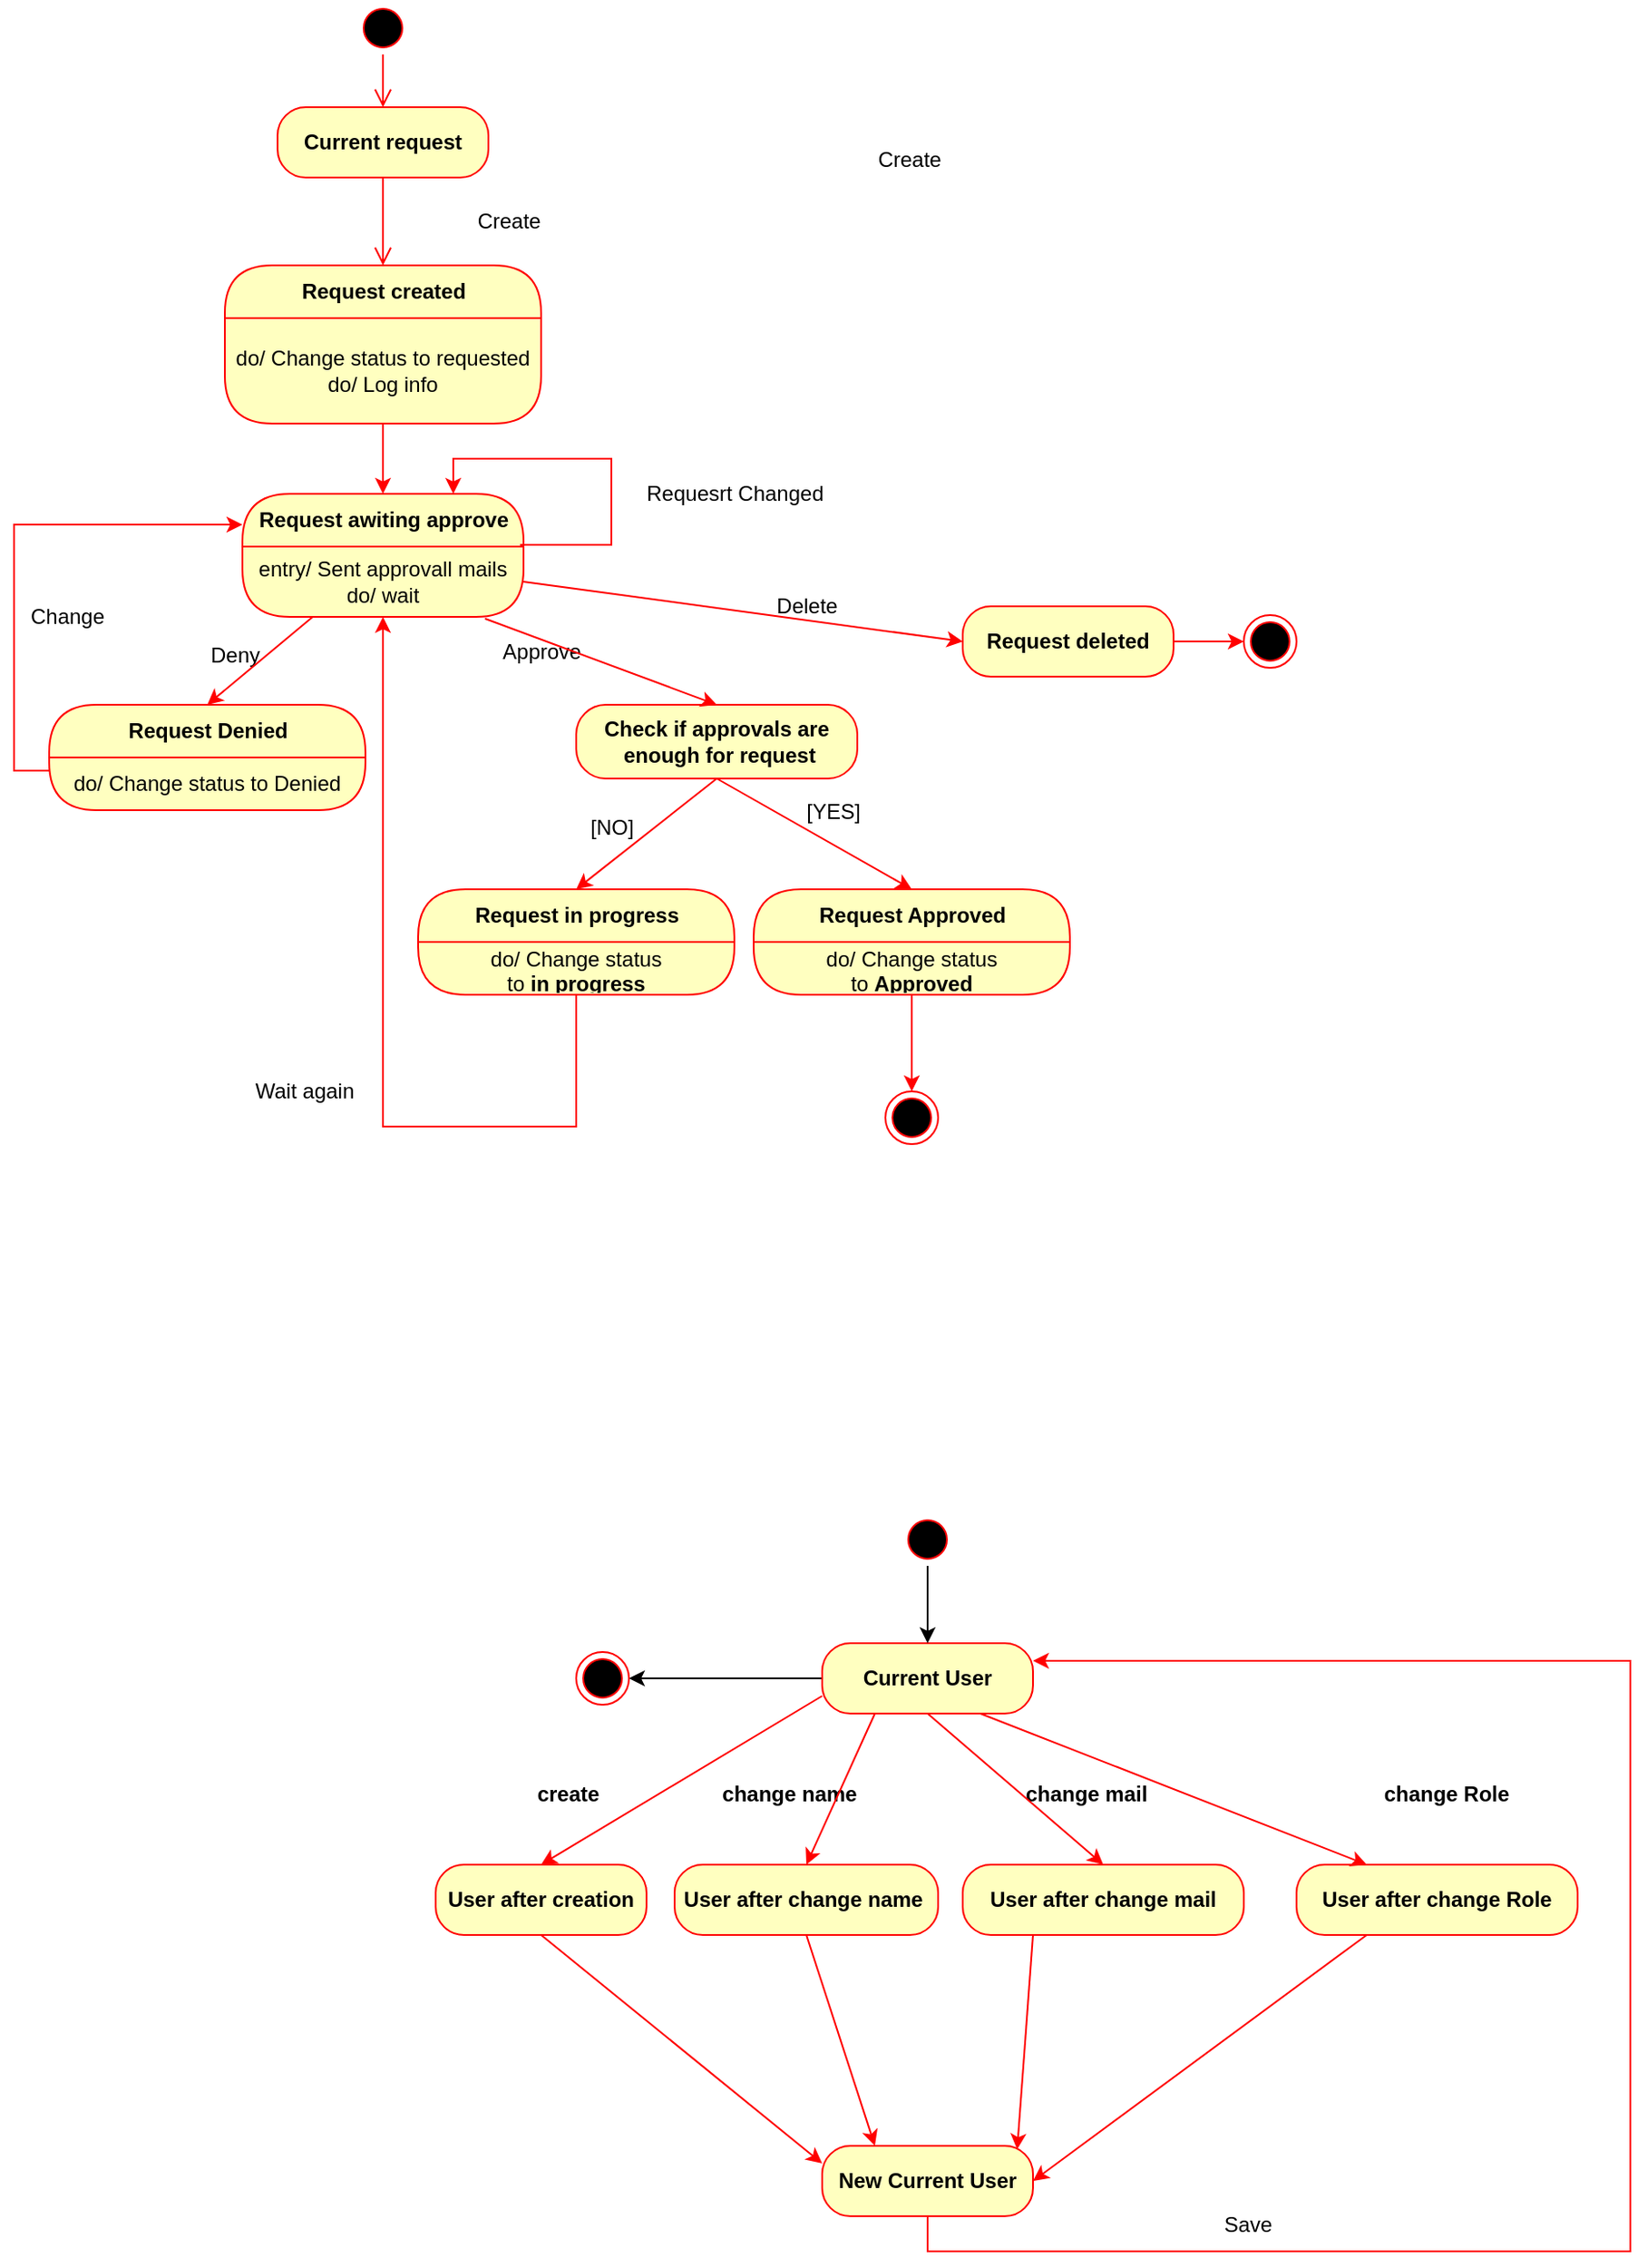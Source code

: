 <mxfile version="12.3.3" type="device" pages="1"><diagram id="XHfHJ1bqOn4N_Z_-QpHn" name="Page-1"><mxGraphModel dx="2489" dy="763" grid="1" gridSize="10" guides="1" tooltips="1" connect="1" arrows="1" fold="1" page="1" pageScale="1" pageWidth="827" pageHeight="1169" math="0" shadow="0"><root><mxCell id="0"/><mxCell id="1" parent="0"/><mxCell id="aB6GExW0s7pY2OP52K7r-4" value="" style="ellipse;html=1;shape=startState;fillColor=#000000;strokeColor=#ff0000;" vertex="1" parent="1"><mxGeometry x="85" y="230" width="30" height="30" as="geometry"/></mxCell><mxCell id="aB6GExW0s7pY2OP52K7r-5" value="" style="edgeStyle=orthogonalEdgeStyle;html=1;verticalAlign=bottom;endArrow=open;endSize=8;strokeColor=#ff0000;entryX=0.5;entryY=0;entryDx=0;entryDy=0;" edge="1" source="aB6GExW0s7pY2OP52K7r-4" parent="1" target="aB6GExW0s7pY2OP52K7r-7"><mxGeometry relative="1" as="geometry"><mxPoint x="135" y="220" as="targetPoint"/></mxGeometry></mxCell><mxCell id="aB6GExW0s7pY2OP52K7r-6" value="" style="ellipse;html=1;shape=endState;fillColor=#000000;strokeColor=#ff0000;" vertex="1" parent="1"><mxGeometry x="386" y="850" width="30" height="30" as="geometry"/></mxCell><mxCell id="aB6GExW0s7pY2OP52K7r-7" value="&lt;span style=&quot;font-weight: 700 ; white-space: nowrap&quot;&gt;Current request&lt;/span&gt;" style="rounded=1;whiteSpace=wrap;html=1;arcSize=40;fontColor=#000000;fillColor=#ffffc0;strokeColor=#ff0000;" vertex="1" parent="1"><mxGeometry x="40" y="290" width="120" height="40" as="geometry"/></mxCell><mxCell id="aB6GExW0s7pY2OP52K7r-8" value="" style="edgeStyle=orthogonalEdgeStyle;html=1;verticalAlign=bottom;endArrow=open;endSize=8;strokeColor=#ff0000;entryX=0.5;entryY=0;entryDx=0;entryDy=0;" edge="1" source="aB6GExW0s7pY2OP52K7r-7" parent="1" target="aB6GExW0s7pY2OP52K7r-11"><mxGeometry relative="1" as="geometry"><mxPoint x="90" y="390" as="targetPoint"/></mxGeometry></mxCell><mxCell id="aB6GExW0s7pY2OP52K7r-16" value="&lt;span style=&quot;font-weight: 700 ; white-space: nowrap&quot;&gt;Check if approvals are&lt;br&gt;&amp;nbsp;&lt;/span&gt;&lt;span style=&quot;white-space: nowrap&quot;&gt;&lt;b&gt;enough for request&lt;/b&gt;&lt;/span&gt;" style="rounded=1;whiteSpace=wrap;html=1;arcSize=40;fontColor=#000000;fillColor=#ffffc0;strokeColor=#ff0000;" vertex="1" parent="1"><mxGeometry x="210" y="630" width="160" height="42" as="geometry"/></mxCell><mxCell id="aB6GExW0s7pY2OP52K7r-11" value="Request created" style="swimlane;html=1;fontStyle=1;align=center;verticalAlign=middle;childLayout=stackLayout;horizontal=1;startSize=30;horizontalStack=0;resizeParent=0;resizeLast=1;container=0;fontColor=#000000;collapsible=0;rounded=1;arcSize=30;strokeColor=#ff0000;fillColor=#ffffc0;swimlaneFillColor=#ffffc0;" vertex="1" parent="1"><mxGeometry x="10" y="380" width="180" height="90" as="geometry"/></mxCell><mxCell id="aB6GExW0s7pY2OP52K7r-12" value="do/&amp;nbsp;Change status to requested&lt;br&gt;do/&amp;nbsp;Log info" style="text;html=1;strokeColor=none;fillColor=none;align=center;verticalAlign=middle;spacingLeft=4;spacingRight=4;whiteSpace=wrap;overflow=hidden;rotatable=0;fontColor=#000000;" vertex="1" parent="aB6GExW0s7pY2OP52K7r-11"><mxGeometry y="30" width="180" height="60" as="geometry"/></mxCell><mxCell id="aB6GExW0s7pY2OP52K7r-48" value="do/&amp;nbsp;Change status to requested&lt;br&gt;do/&amp;nbsp;Log info" style="text;html=1;strokeColor=none;fillColor=none;align=center;verticalAlign=middle;spacingLeft=4;spacingRight=4;whiteSpace=wrap;overflow=hidden;rotatable=0;fontColor=#000000;" vertex="1" parent="aB6GExW0s7pY2OP52K7r-11"><mxGeometry y="90" width="180" as="geometry"/></mxCell><mxCell id="aB6GExW0s7pY2OP52K7r-14" style="edgeStyle=orthogonalEdgeStyle;rounded=0;orthogonalLoop=1;jettySize=auto;html=1;exitX=0.5;exitY=1;exitDx=0;exitDy=0;strokeColor=#FF0000;" edge="1" parent="1" source="aB6GExW0s7pY2OP52K7r-12"><mxGeometry relative="1" as="geometry"><mxPoint x="100" y="510" as="targetPoint"/></mxGeometry></mxCell><mxCell id="aB6GExW0s7pY2OP52K7r-18" value="Request awiting approve" style="swimlane;html=1;fontStyle=1;align=center;verticalAlign=middle;childLayout=stackLayout;horizontal=1;startSize=30;horizontalStack=0;resizeParent=0;resizeLast=1;container=0;fontColor=#000000;collapsible=0;rounded=1;arcSize=30;strokeColor=#ff0000;fillColor=#ffffc0;swimlaneFillColor=#ffffc0;" vertex="1" parent="1"><mxGeometry x="20" y="510" width="160" height="70" as="geometry"/></mxCell><mxCell id="aB6GExW0s7pY2OP52K7r-46" style="edgeStyle=orthogonalEdgeStyle;rounded=0;orthogonalLoop=1;jettySize=auto;html=1;exitX=0.988;exitY=-0.025;exitDx=0;exitDy=0;entryX=0.75;entryY=0;entryDx=0;entryDy=0;exitPerimeter=0;strokeColor=#FF0000;" edge="1" parent="aB6GExW0s7pY2OP52K7r-18" source="aB6GExW0s7pY2OP52K7r-19" target="aB6GExW0s7pY2OP52K7r-18"><mxGeometry relative="1" as="geometry"><Array as="points"><mxPoint x="210" y="29"/><mxPoint x="210" y="-20"/><mxPoint x="120" y="-20"/></Array></mxGeometry></mxCell><mxCell id="aB6GExW0s7pY2OP52K7r-19" value="entry/ Sent approvall mails&lt;br&gt;do/ wait" style="text;html=1;strokeColor=none;fillColor=none;align=center;verticalAlign=middle;spacingLeft=4;spacingRight=4;whiteSpace=wrap;overflow=hidden;rotatable=0;fontColor=#000000;" vertex="1" parent="aB6GExW0s7pY2OP52K7r-18"><mxGeometry y="30" width="160" height="40" as="geometry"/></mxCell><mxCell id="aB6GExW0s7pY2OP52K7r-20" value="do/ Sent approvall mails&lt;br&gt;Log info" style="text;html=1;strokeColor=none;fillColor=none;align=center;verticalAlign=middle;spacingLeft=4;spacingRight=4;whiteSpace=wrap;overflow=hidden;rotatable=0;fontColor=#000000;" vertex="1" parent="aB6GExW0s7pY2OP52K7r-18"><mxGeometry y="70" width="160" as="geometry"/></mxCell><mxCell id="aB6GExW0s7pY2OP52K7r-21" value="Create&amp;nbsp;" style="text;html=1;align=center;verticalAlign=middle;resizable=0;points=[];;autosize=1;" vertex="1" parent="1"><mxGeometry x="148" y="345" width="50" height="20" as="geometry"/></mxCell><mxCell id="aB6GExW0s7pY2OP52K7r-50" style="edgeStyle=orthogonalEdgeStyle;rounded=0;orthogonalLoop=1;jettySize=auto;html=1;exitX=1;exitY=0.5;exitDx=0;exitDy=0;entryX=0;entryY=0.5;entryDx=0;entryDy=0;strokeColor=#FF0000;" edge="1" parent="1" source="aB6GExW0s7pY2OP52K7r-24" target="aB6GExW0s7pY2OP52K7r-49"><mxGeometry relative="1" as="geometry"/></mxCell><mxCell id="aB6GExW0s7pY2OP52K7r-24" value="&lt;span style=&quot;font-weight: 700 ; white-space: nowrap&quot;&gt;Request deleted&lt;/span&gt;&lt;span style=&quot;font-weight: 700 ; white-space: nowrap&quot;&gt;&lt;br&gt;&lt;/span&gt;" style="rounded=1;whiteSpace=wrap;html=1;arcSize=40;fontColor=#000000;fillColor=#ffffc0;strokeColor=#ff0000;" vertex="1" parent="1"><mxGeometry x="430" y="574" width="120" height="40" as="geometry"/></mxCell><mxCell id="aB6GExW0s7pY2OP52K7r-26" value="Request Denied" style="swimlane;html=1;fontStyle=1;align=center;verticalAlign=middle;childLayout=stackLayout;horizontal=1;startSize=30;horizontalStack=0;resizeParent=0;resizeLast=1;container=0;fontColor=#000000;collapsible=0;rounded=1;arcSize=30;strokeColor=#ff0000;fillColor=#ffffc0;swimlaneFillColor=#ffffc0;" vertex="1" parent="1"><mxGeometry x="-90" y="630" width="180" height="60" as="geometry"/></mxCell><mxCell id="aB6GExW0s7pY2OP52K7r-27" value="do/&amp;nbsp;Change status to Denied" style="text;html=1;strokeColor=none;fillColor=none;align=center;verticalAlign=middle;spacingLeft=4;spacingRight=4;whiteSpace=wrap;overflow=hidden;rotatable=0;fontColor=#000000;" vertex="1" parent="aB6GExW0s7pY2OP52K7r-26"><mxGeometry y="30" width="180" height="30" as="geometry"/></mxCell><mxCell id="aB6GExW0s7pY2OP52K7r-30" value="Approve&lt;br&gt;" style="text;html=1;align=center;verticalAlign=middle;resizable=0;points=[];;autosize=1;" vertex="1" parent="1"><mxGeometry x="160" y="590" width="60" height="20" as="geometry"/></mxCell><mxCell id="aB6GExW0s7pY2OP52K7r-31" value="&lt;span style=&quot;color: rgba(0 , 0 , 0 , 0) ; font-family: monospace ; font-size: 0px&quot;&gt;%3CmxGraphModel%3E%3Croot%3E%3CmxCell%20id%3D%220%22%2F%3E%3CmxCell%20id%3D%221%22%20parent%3D%220%22%2F%3E%3CmxCell%20id%3D%222%22%20value%3D%22Request%20Denied%22%20style%3D%22swimlane%3Bhtml%3D1%3BfontStyle%3D1%3Balign%3Dcenter%3BverticalAlign%3Dmiddle%3BchildLayout%3DstackLayout%3Bhorizontal%3D1%3BstartSize%3D30%3BhorizontalStack%3D0%3BresizeParent%3D0%3BresizeLast%3D1%3Bcontainer%3D0%3BfontColor%3D%23000000%3Bcollapsible%3D0%3Brounded%3D1%3BarcSize%3D30%3BstrokeColor%3D%23ff0000%3BfillColor%3D%23ffffc0%3BswimlaneFillColor%3D%23ffffc0%3B%22%20vertex%3D%221%22%20parent%3D%221%22%3E%3CmxGeometry%20x%3D%22-10%22%20y%3D%221030%22%20width%3D%22180%22%20height%3D%2260%22%20as%3D%22geometry%22%2F%3E%3C%2FmxCell%3E%3CmxCell%20id%3D%223%22%20value%3D%22do%2F%26amp%3Bnbsp%3BChange%20status%20to%20Denied%22%20style%3D%22text%3Bhtml%3D1%3BstrokeColor%3Dnone%3BfillColor%3Dnone%3Balign%3Dcenter%3BverticalAlign%3Dmiddle%3BspacingLeft%3D4%3BspacingRight%3D4%3BwhiteSpace%3Dwrap%3Boverflow%3Dhidden%3Brotatable%3D0%3BfontColor%3D%23000000%3B%22%20vertex%3D%221%22%20parent%3D%222%22%3E%3CmxGeometry%20y%3D%2230%22%20width%3D%22180%22%20height%3D%2230%22%20as%3D%22geometry%22%2F%3E%3C%2FmxCell%3E%3C%2Froot%3E%3C%2FmxGraphModel%3E&lt;/span&gt;" style="text;html=1;align=center;verticalAlign=middle;resizable=0;points=[];;autosize=1;" vertex="1" parent="1"><mxGeometry x="99" y="618" width="20" height="20" as="geometry"/></mxCell><mxCell id="aB6GExW0s7pY2OP52K7r-32" value="Deny&lt;br&gt;" style="text;html=1;" vertex="1" parent="1"><mxGeometry y="588" width="60" height="30" as="geometry"/></mxCell><mxCell id="aB6GExW0s7pY2OP52K7r-33" value="Request Approved" style="swimlane;html=1;fontStyle=1;align=center;verticalAlign=middle;childLayout=stackLayout;horizontal=1;startSize=30;horizontalStack=0;resizeParent=0;resizeLast=1;container=0;fontColor=#000000;collapsible=0;rounded=1;arcSize=30;strokeColor=#ff0000;fillColor=#ffffc0;swimlaneFillColor=#ffffc0;" vertex="1" parent="1"><mxGeometry x="311" y="735" width="180" height="60" as="geometry"/></mxCell><mxCell id="aB6GExW0s7pY2OP52K7r-34" value="do/&amp;nbsp;Change status to&amp;nbsp;&lt;span style=&quot;font-weight: 700 ; white-space: nowrap&quot;&gt;Approved&lt;/span&gt;" style="text;html=1;strokeColor=none;fillColor=none;align=center;verticalAlign=middle;spacingLeft=4;spacingRight=4;whiteSpace=wrap;overflow=hidden;rotatable=0;fontColor=#000000;" vertex="1" parent="aB6GExW0s7pY2OP52K7r-33"><mxGeometry y="30" width="180" height="30" as="geometry"/></mxCell><mxCell id="aB6GExW0s7pY2OP52K7r-38" value="Request in progress" style="swimlane;html=1;fontStyle=1;align=center;verticalAlign=middle;childLayout=stackLayout;horizontal=1;startSize=30;horizontalStack=0;resizeParent=0;resizeLast=1;container=0;fontColor=#000000;collapsible=0;rounded=1;arcSize=30;strokeColor=#ff0000;fillColor=#ffffc0;swimlaneFillColor=#ffffc0;" vertex="1" parent="1"><mxGeometry x="120" y="735" width="180" height="60" as="geometry"/></mxCell><mxCell id="aB6GExW0s7pY2OP52K7r-39" value="do/&amp;nbsp;Change status to&amp;nbsp;&lt;span style=&quot;font-weight: 700 ; white-space: nowrap&quot;&gt;in progress&lt;/span&gt;" style="text;html=1;strokeColor=none;fillColor=none;align=center;verticalAlign=middle;spacingLeft=4;spacingRight=4;whiteSpace=wrap;overflow=hidden;rotatable=0;fontColor=#000000;" vertex="1" parent="aB6GExW0s7pY2OP52K7r-38"><mxGeometry y="30" width="180" height="30" as="geometry"/></mxCell><mxCell id="aB6GExW0s7pY2OP52K7r-40" style="edgeStyle=orthogonalEdgeStyle;rounded=0;orthogonalLoop=1;jettySize=auto;html=1;exitX=0.5;exitY=1;exitDx=0;exitDy=0;entryX=0.25;entryY=0;entryDx=0;entryDy=0;strokeColor=#FF0000;" edge="1" parent="1" source="aB6GExW0s7pY2OP52K7r-39" target="aB6GExW0s7pY2OP52K7r-20"><mxGeometry relative="1" as="geometry"><Array as="points"><mxPoint x="210" y="870"/><mxPoint x="100" y="870"/></Array></mxGeometry></mxCell><mxCell id="aB6GExW0s7pY2OP52K7r-43" style="edgeStyle=orthogonalEdgeStyle;rounded=0;orthogonalLoop=1;jettySize=auto;html=1;exitX=0;exitY=0.25;exitDx=0;exitDy=0;entryX=0;entryY=0.25;entryDx=0;entryDy=0;strokeColor=#FF0000;" edge="1" parent="1" source="aB6GExW0s7pY2OP52K7r-27" target="aB6GExW0s7pY2OP52K7r-18"><mxGeometry relative="1" as="geometry"/></mxCell><mxCell id="aB6GExW0s7pY2OP52K7r-44" value="Change&lt;br&gt;" style="text;html=1;align=center;verticalAlign=middle;resizable=0;points=[];;autosize=1;" vertex="1" parent="1"><mxGeometry x="-110" y="570" width="60" height="20" as="geometry"/></mxCell><mxCell id="aB6GExW0s7pY2OP52K7r-45" style="edgeStyle=orthogonalEdgeStyle;rounded=0;orthogonalLoop=1;jettySize=auto;html=1;exitX=0.5;exitY=1;exitDx=0;exitDy=0;entryX=0.5;entryY=0;entryDx=0;entryDy=0;strokeColor=#FF0000;" edge="1" parent="1" source="aB6GExW0s7pY2OP52K7r-34" target="aB6GExW0s7pY2OP52K7r-6"><mxGeometry relative="1" as="geometry"/></mxCell><mxCell id="aB6GExW0s7pY2OP52K7r-47" value="Requesrt Changed" style="text;html=1;align=center;verticalAlign=middle;resizable=0;points=[];;autosize=1;" vertex="1" parent="1"><mxGeometry x="240" y="500" width="120" height="20" as="geometry"/></mxCell><mxCell id="aB6GExW0s7pY2OP52K7r-49" value="" style="ellipse;html=1;shape=endState;fillColor=#000000;strokeColor=#ff0000;" vertex="1" parent="1"><mxGeometry x="590" y="579" width="30" height="30" as="geometry"/></mxCell><mxCell id="aB6GExW0s7pY2OP52K7r-60" style="edgeStyle=orthogonalEdgeStyle;rounded=0;orthogonalLoop=1;jettySize=auto;html=1;exitX=0;exitY=0.5;exitDx=0;exitDy=0;entryX=1;entryY=0.5;entryDx=0;entryDy=0;" edge="1" parent="1" source="aB6GExW0s7pY2OP52K7r-51" target="aB6GExW0s7pY2OP52K7r-58"><mxGeometry relative="1" as="geometry"/></mxCell><mxCell id="aB6GExW0s7pY2OP52K7r-51" value="&lt;span style=&quot;font-weight: 700 ; white-space: nowrap&quot;&gt;Current User&lt;/span&gt;" style="rounded=1;whiteSpace=wrap;html=1;arcSize=40;fontColor=#000000;fillColor=#ffffc0;strokeColor=#ff0000;" vertex="1" parent="1"><mxGeometry x="350" y="1164" width="120" height="40" as="geometry"/></mxCell><mxCell id="aB6GExW0s7pY2OP52K7r-52" value="&lt;span style=&quot;font-weight: 700 ; white-space: nowrap&quot;&gt;User after creation&lt;/span&gt;" style="rounded=1;whiteSpace=wrap;html=1;arcSize=40;fontColor=#000000;fillColor=#ffffc0;strokeColor=#ff0000;" vertex="1" parent="1"><mxGeometry x="130" y="1290" width="120" height="40" as="geometry"/></mxCell><mxCell id="aB6GExW0s7pY2OP52K7r-53" value="&lt;span style=&quot;font-weight: 700 ; white-space: nowrap&quot;&gt;User after change name&amp;nbsp;&lt;/span&gt;" style="rounded=1;whiteSpace=wrap;html=1;arcSize=40;fontColor=#000000;fillColor=#ffffc0;strokeColor=#ff0000;" vertex="1" parent="1"><mxGeometry x="266" y="1290" width="150" height="40" as="geometry"/></mxCell><mxCell id="aB6GExW0s7pY2OP52K7r-54" value="&lt;span style=&quot;font-weight: 700 ; white-space: nowrap&quot;&gt;User after change mail&lt;br&gt;&lt;/span&gt;" style="rounded=1;whiteSpace=wrap;html=1;arcSize=40;fontColor=#000000;fillColor=#ffffc0;strokeColor=#ff0000;" vertex="1" parent="1"><mxGeometry x="430" y="1290" width="160" height="40" as="geometry"/></mxCell><mxCell id="aB6GExW0s7pY2OP52K7r-55" value="&lt;span style=&quot;font-weight: 700 ; white-space: nowrap&quot;&gt;User after change Role&lt;br&gt;&lt;/span&gt;" style="rounded=1;whiteSpace=wrap;html=1;arcSize=40;fontColor=#000000;fillColor=#ffffc0;strokeColor=#ff0000;" vertex="1" parent="1"><mxGeometry x="620" y="1290" width="160" height="40" as="geometry"/></mxCell><mxCell id="aB6GExW0s7pY2OP52K7r-84" style="edgeStyle=orthogonalEdgeStyle;rounded=0;orthogonalLoop=1;jettySize=auto;html=1;exitX=0.5;exitY=1;exitDx=0;exitDy=0;entryX=1;entryY=0.25;entryDx=0;entryDy=0;strokeColor=#FF0000;" edge="1" parent="1" source="aB6GExW0s7pY2OP52K7r-56" target="aB6GExW0s7pY2OP52K7r-51"><mxGeometry relative="1" as="geometry"><Array as="points"><mxPoint x="410" y="1510"/><mxPoint x="810" y="1510"/><mxPoint x="810" y="1174"/></Array></mxGeometry></mxCell><mxCell id="aB6GExW0s7pY2OP52K7r-56" value="&lt;span style=&quot;font-weight: 700 ; white-space: nowrap&quot;&gt;New Current User&lt;/span&gt;" style="rounded=1;whiteSpace=wrap;html=1;arcSize=40;fontColor=#000000;fillColor=#ffffc0;strokeColor=#ff0000;" vertex="1" parent="1"><mxGeometry x="350" y="1450" width="120" height="40" as="geometry"/></mxCell><mxCell id="aB6GExW0s7pY2OP52K7r-59" style="edgeStyle=orthogonalEdgeStyle;rounded=0;orthogonalLoop=1;jettySize=auto;html=1;exitX=0.5;exitY=1;exitDx=0;exitDy=0;entryX=0.5;entryY=0;entryDx=0;entryDy=0;" edge="1" parent="1" source="aB6GExW0s7pY2OP52K7r-57" target="aB6GExW0s7pY2OP52K7r-51"><mxGeometry relative="1" as="geometry"/></mxCell><mxCell id="aB6GExW0s7pY2OP52K7r-57" value="" style="ellipse;html=1;shape=startState;fillColor=#000000;strokeColor=#ff0000;" vertex="1" parent="1"><mxGeometry x="395" y="1090" width="30" height="30" as="geometry"/></mxCell><mxCell id="aB6GExW0s7pY2OP52K7r-58" value="" style="ellipse;html=1;shape=endState;fillColor=#000000;strokeColor=#ff0000;" vertex="1" parent="1"><mxGeometry x="210" y="1169" width="30" height="30" as="geometry"/></mxCell><mxCell id="aB6GExW0s7pY2OP52K7r-62" value="[YES]" style="text;html=1;align=center;verticalAlign=middle;resizable=0;points=[];;autosize=1;" vertex="1" parent="1"><mxGeometry x="331" y="681" width="50" height="20" as="geometry"/></mxCell><mxCell id="aB6GExW0s7pY2OP52K7r-63" value="[NO]" style="text;html=1;align=center;verticalAlign=middle;resizable=0;points=[];;autosize=1;" vertex="1" parent="1"><mxGeometry x="210" y="690" width="40" height="20" as="geometry"/></mxCell><mxCell id="aB6GExW0s7pY2OP52K7r-66" value="Delete" style="text;html=1;align=center;verticalAlign=middle;resizable=0;points=[];;autosize=1;" vertex="1" parent="1"><mxGeometry x="316" y="564" width="50" height="20" as="geometry"/></mxCell><mxCell id="aB6GExW0s7pY2OP52K7r-67" value="Wait again" style="text;html=1;align=center;verticalAlign=middle;resizable=0;points=[];;autosize=1;" vertex="1" parent="1"><mxGeometry x="20" y="840" width="70" height="20" as="geometry"/></mxCell><mxCell id="aB6GExW0s7pY2OP52K7r-68" value="Create&amp;nbsp;" style="text;html=1;align=center;verticalAlign=middle;resizable=0;points=[];;autosize=1;" vertex="1" parent="1"><mxGeometry x="376" y="310" width="50" height="20" as="geometry"/></mxCell><mxCell id="aB6GExW0s7pY2OP52K7r-69" value="&lt;span style=&quot;font-weight: 700&quot;&gt;change name&lt;/span&gt;" style="text;html=1;align=center;verticalAlign=middle;resizable=0;points=[];;autosize=1;" vertex="1" parent="1"><mxGeometry x="286" y="1239.5" width="90" height="20" as="geometry"/></mxCell><mxCell id="aB6GExW0s7pY2OP52K7r-70" value="&lt;span style=&quot;font-weight: 700&quot;&gt;change mail&lt;/span&gt;" style="text;html=1;align=center;verticalAlign=middle;resizable=0;points=[];;autosize=1;" vertex="1" parent="1"><mxGeometry x="460" y="1239.5" width="80" height="20" as="geometry"/></mxCell><mxCell id="aB6GExW0s7pY2OP52K7r-71" value="&lt;span style=&quot;font-weight: 700&quot;&gt;change Role&lt;/span&gt;" style="text;html=1;align=center;verticalAlign=middle;resizable=0;points=[];;autosize=1;" vertex="1" parent="1"><mxGeometry x="660" y="1239.5" width="90" height="20" as="geometry"/></mxCell><mxCell id="aB6GExW0s7pY2OP52K7r-72" value="&lt;b&gt;create&lt;/b&gt;" style="text;html=1;align=center;verticalAlign=middle;resizable=0;points=[];;autosize=1;" vertex="1" parent="1"><mxGeometry x="180" y="1239.5" width="50" height="20" as="geometry"/></mxCell><mxCell id="aB6GExW0s7pY2OP52K7r-75" value="" style="endArrow=classic;html=1;strokeColor=#FF0000;exitX=0;exitY=0.75;exitDx=0;exitDy=0;entryX=0.5;entryY=0;entryDx=0;entryDy=0;" edge="1" parent="1" source="aB6GExW0s7pY2OP52K7r-51" target="aB6GExW0s7pY2OP52K7r-52"><mxGeometry width="50" height="50" relative="1" as="geometry"><mxPoint x="110" y="1214" as="sourcePoint"/><mxPoint x="160" y="1164" as="targetPoint"/></mxGeometry></mxCell><mxCell id="aB6GExW0s7pY2OP52K7r-76" value="" style="endArrow=classic;html=1;strokeColor=#FF0000;exitX=0.25;exitY=1;exitDx=0;exitDy=0;entryX=0.5;entryY=0;entryDx=0;entryDy=0;" edge="1" parent="1" source="aB6GExW0s7pY2OP52K7r-51" target="aB6GExW0s7pY2OP52K7r-53"><mxGeometry width="50" height="50" relative="1" as="geometry"><mxPoint x="291" y="1209" as="sourcePoint"/><mxPoint x="200" y="1300" as="targetPoint"/></mxGeometry></mxCell><mxCell id="aB6GExW0s7pY2OP52K7r-77" value="" style="endArrow=classic;html=1;strokeColor=#FF0000;exitX=0.75;exitY=1;exitDx=0;exitDy=0;entryX=0.25;entryY=0;entryDx=0;entryDy=0;" edge="1" parent="1" source="aB6GExW0s7pY2OP52K7r-51" target="aB6GExW0s7pY2OP52K7r-55"><mxGeometry width="50" height="50" relative="1" as="geometry"><mxPoint x="301" y="1219" as="sourcePoint"/><mxPoint x="210" y="1310" as="targetPoint"/></mxGeometry></mxCell><mxCell id="aB6GExW0s7pY2OP52K7r-78" value="" style="endArrow=classic;html=1;strokeColor=#FF0000;exitX=0.5;exitY=1;exitDx=0;exitDy=0;entryX=0.5;entryY=0;entryDx=0;entryDy=0;" edge="1" parent="1" source="aB6GExW0s7pY2OP52K7r-51" target="aB6GExW0s7pY2OP52K7r-54"><mxGeometry width="50" height="50" relative="1" as="geometry"><mxPoint x="311" y="1229" as="sourcePoint"/><mxPoint x="220" y="1320" as="targetPoint"/></mxGeometry></mxCell><mxCell id="aB6GExW0s7pY2OP52K7r-79" value="" style="endArrow=classic;html=1;strokeColor=#FF0000;exitX=0.5;exitY=1;exitDx=0;exitDy=0;entryX=0;entryY=0.25;entryDx=0;entryDy=0;" edge="1" parent="1" source="aB6GExW0s7pY2OP52K7r-52" target="aB6GExW0s7pY2OP52K7r-56"><mxGeometry width="50" height="50" relative="1" as="geometry"><mxPoint x="321" y="1239" as="sourcePoint"/><mxPoint x="230" y="1330" as="targetPoint"/></mxGeometry></mxCell><mxCell id="aB6GExW0s7pY2OP52K7r-80" value="" style="endArrow=classic;html=1;strokeColor=#FF0000;exitX=0.5;exitY=1;exitDx=0;exitDy=0;entryX=0.25;entryY=0;entryDx=0;entryDy=0;" edge="1" parent="1" source="aB6GExW0s7pY2OP52K7r-53" target="aB6GExW0s7pY2OP52K7r-56"><mxGeometry width="50" height="50" relative="1" as="geometry"><mxPoint x="331" y="1249" as="sourcePoint"/><mxPoint x="240" y="1340" as="targetPoint"/></mxGeometry></mxCell><mxCell id="aB6GExW0s7pY2OP52K7r-82" value="" style="endArrow=classic;html=1;strokeColor=#FF0000;exitX=0.25;exitY=1;exitDx=0;exitDy=0;entryX=0.925;entryY=0.05;entryDx=0;entryDy=0;entryPerimeter=0;" edge="1" parent="1" source="aB6GExW0s7pY2OP52K7r-54" target="aB6GExW0s7pY2OP52K7r-56"><mxGeometry width="50" height="50" relative="1" as="geometry"><mxPoint x="341" y="1259" as="sourcePoint"/><mxPoint x="250" y="1350" as="targetPoint"/></mxGeometry></mxCell><mxCell id="aB6GExW0s7pY2OP52K7r-83" value="" style="endArrow=classic;html=1;strokeColor=#FF0000;exitX=0.25;exitY=1;exitDx=0;exitDy=0;entryX=1;entryY=0.5;entryDx=0;entryDy=0;" edge="1" parent="1" source="aB6GExW0s7pY2OP52K7r-55" target="aB6GExW0s7pY2OP52K7r-56"><mxGeometry width="50" height="50" relative="1" as="geometry"><mxPoint x="351" y="1269" as="sourcePoint"/><mxPoint x="260" y="1360" as="targetPoint"/></mxGeometry></mxCell><mxCell id="aB6GExW0s7pY2OP52K7r-85" value="Save" style="text;html=1;align=center;verticalAlign=middle;resizable=0;points=[];;autosize=1;" vertex="1" parent="1"><mxGeometry x="572" y="1485" width="40" height="20" as="geometry"/></mxCell><mxCell id="aB6GExW0s7pY2OP52K7r-86" value="" style="endArrow=classic;html=1;strokeColor=#FF0000;exitX=1;exitY=0.5;exitDx=0;exitDy=0;entryX=0;entryY=0.5;entryDx=0;entryDy=0;" edge="1" parent="1" source="aB6GExW0s7pY2OP52K7r-19" target="aB6GExW0s7pY2OP52K7r-24"><mxGeometry width="50" height="50" relative="1" as="geometry"><mxPoint x="395" y="579" as="sourcePoint"/><mxPoint x="304" y="670" as="targetPoint"/></mxGeometry></mxCell><mxCell id="aB6GExW0s7pY2OP52K7r-88" value="" style="endArrow=classic;html=1;strokeColor=#FF0000;exitX=0.5;exitY=1;exitDx=0;exitDy=0;entryX=0.5;entryY=0;entryDx=0;entryDy=0;" edge="1" parent="1" source="aB6GExW0s7pY2OP52K7r-16" target="aB6GExW0s7pY2OP52K7r-38"><mxGeometry width="50" height="50" relative="1" as="geometry"><mxPoint x="190" y="570" as="sourcePoint"/><mxPoint x="440" y="604" as="targetPoint"/></mxGeometry></mxCell><mxCell id="aB6GExW0s7pY2OP52K7r-89" value="" style="endArrow=classic;html=1;strokeColor=#FF0000;exitX=0.25;exitY=1;exitDx=0;exitDy=0;entryX=0.5;entryY=0;entryDx=0;entryDy=0;" edge="1" parent="1" source="aB6GExW0s7pY2OP52K7r-19" target="aB6GExW0s7pY2OP52K7r-26"><mxGeometry width="50" height="50" relative="1" as="geometry"><mxPoint x="200" y="580" as="sourcePoint"/><mxPoint x="450" y="614" as="targetPoint"/></mxGeometry></mxCell><mxCell id="aB6GExW0s7pY2OP52K7r-90" value="" style="endArrow=classic;html=1;strokeColor=#FF0000;exitX=0.863;exitY=1.025;exitDx=0;exitDy=0;entryX=0.5;entryY=0;entryDx=0;entryDy=0;exitPerimeter=0;" edge="1" parent="1" source="aB6GExW0s7pY2OP52K7r-19" target="aB6GExW0s7pY2OP52K7r-16"><mxGeometry width="50" height="50" relative="1" as="geometry"><mxPoint x="210" y="590" as="sourcePoint"/><mxPoint x="460" y="624" as="targetPoint"/></mxGeometry></mxCell><mxCell id="aB6GExW0s7pY2OP52K7r-91" value="" style="endArrow=classic;html=1;strokeColor=#FF0000;exitX=0.5;exitY=1;exitDx=0;exitDy=0;entryX=0.5;entryY=0;entryDx=0;entryDy=0;" edge="1" parent="1" source="aB6GExW0s7pY2OP52K7r-16" target="aB6GExW0s7pY2OP52K7r-33"><mxGeometry width="50" height="50" relative="1" as="geometry"><mxPoint x="200" y="580" as="sourcePoint"/><mxPoint x="450" y="614" as="targetPoint"/></mxGeometry></mxCell></root></mxGraphModel></diagram></mxfile>